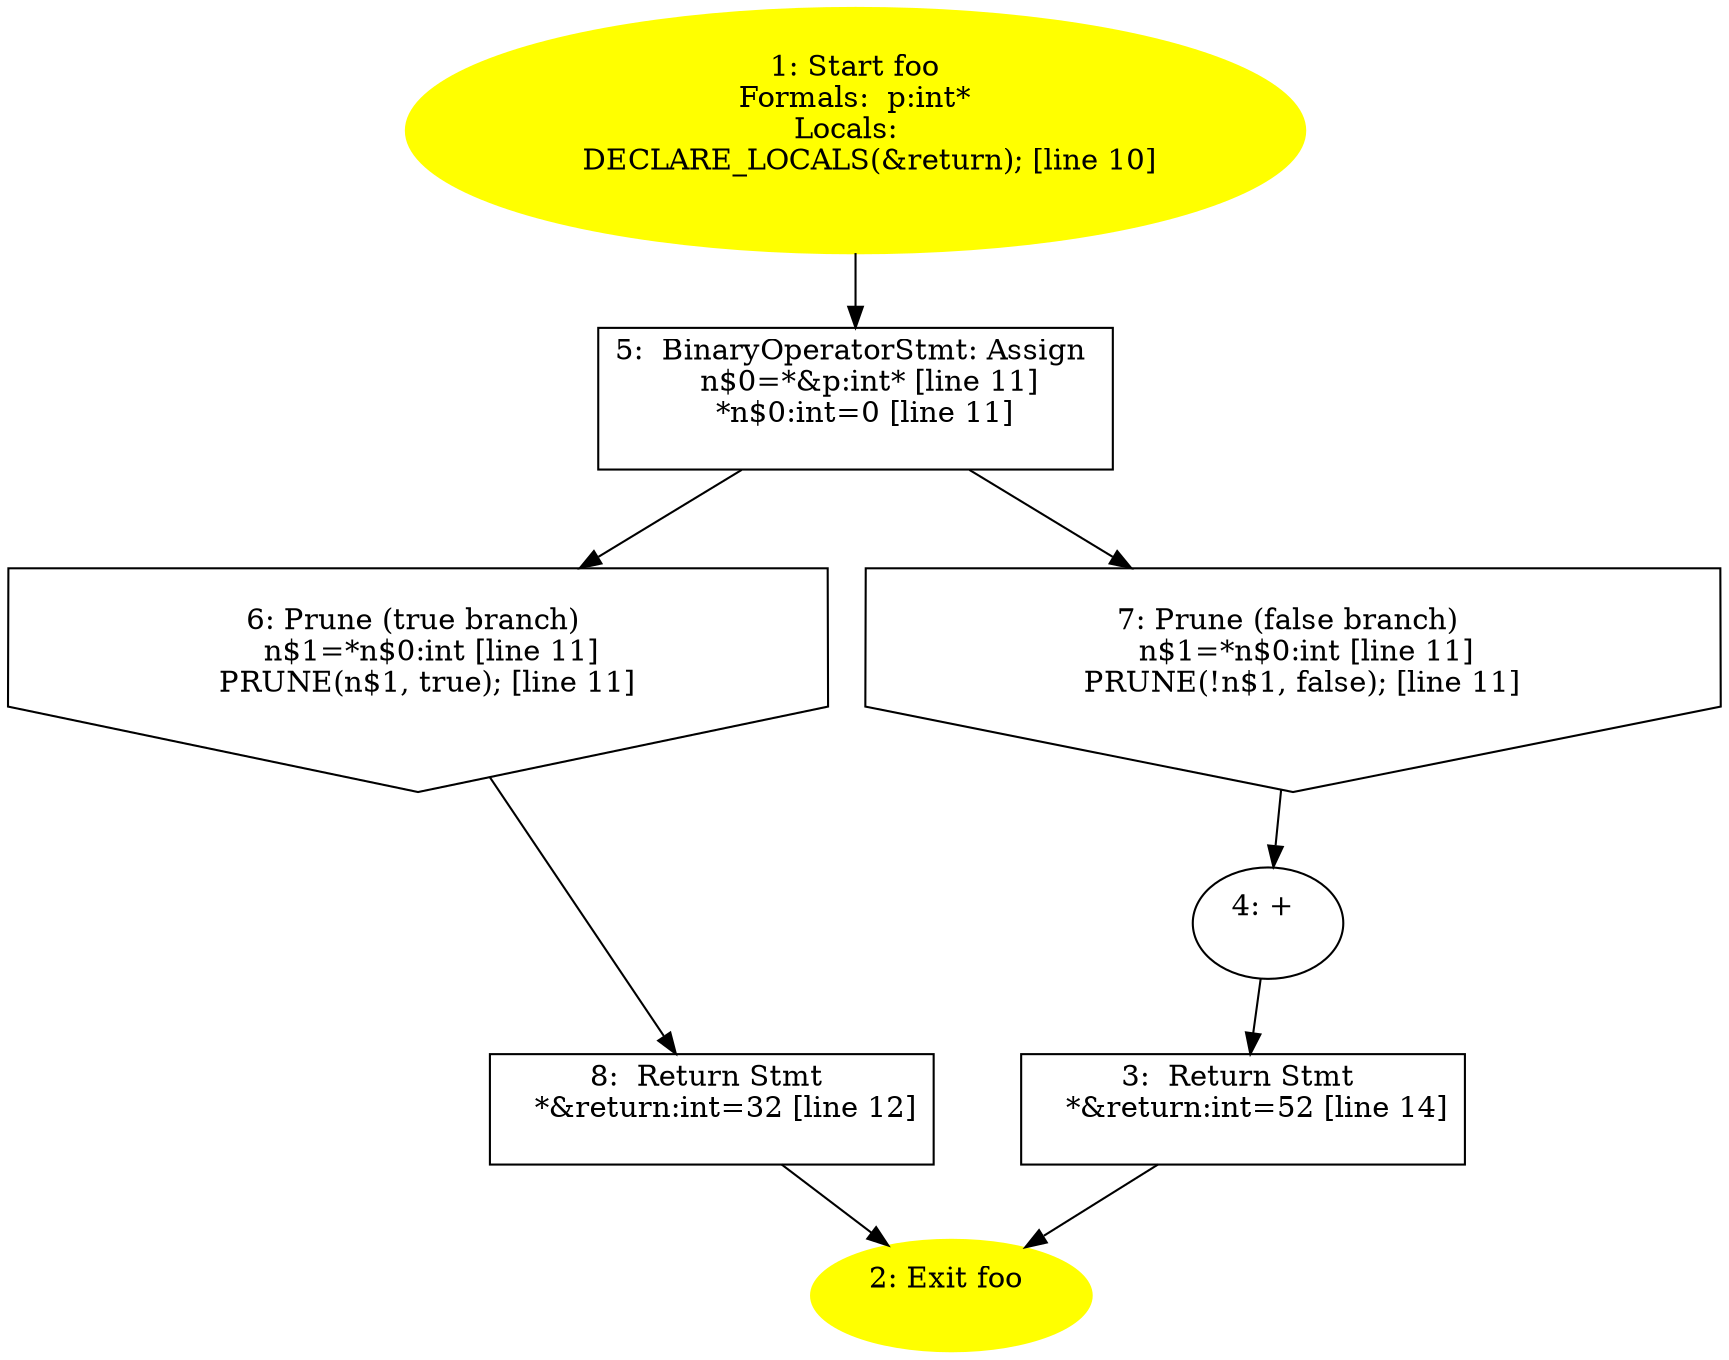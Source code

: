 /* @generated */
digraph iCFG {
"foo#_Z3fooPi.30cd597e78990b062da4cbfe00a5800f_1" [label="1: Start foo\nFormals:  p:int*\nLocals:  \n   DECLARE_LOCALS(&return); [line 10]\n " color=yellow style=filled]
	

	 "foo#_Z3fooPi.30cd597e78990b062da4cbfe00a5800f_1" -> "foo#_Z3fooPi.30cd597e78990b062da4cbfe00a5800f_5" ;
"foo#_Z3fooPi.30cd597e78990b062da4cbfe00a5800f_2" [label="2: Exit foo \n  " color=yellow style=filled]
	

"foo#_Z3fooPi.30cd597e78990b062da4cbfe00a5800f_3" [label="3:  Return Stmt \n   *&return:int=52 [line 14]\n " shape="box"]
	

	 "foo#_Z3fooPi.30cd597e78990b062da4cbfe00a5800f_3" -> "foo#_Z3fooPi.30cd597e78990b062da4cbfe00a5800f_2" ;
"foo#_Z3fooPi.30cd597e78990b062da4cbfe00a5800f_4" [label="4: + \n  " ]
	

	 "foo#_Z3fooPi.30cd597e78990b062da4cbfe00a5800f_4" -> "foo#_Z3fooPi.30cd597e78990b062da4cbfe00a5800f_3" ;
"foo#_Z3fooPi.30cd597e78990b062da4cbfe00a5800f_5" [label="5:  BinaryOperatorStmt: Assign \n   n$0=*&p:int* [line 11]\n  *n$0:int=0 [line 11]\n " shape="box"]
	

	 "foo#_Z3fooPi.30cd597e78990b062da4cbfe00a5800f_5" -> "foo#_Z3fooPi.30cd597e78990b062da4cbfe00a5800f_6" ;
	 "foo#_Z3fooPi.30cd597e78990b062da4cbfe00a5800f_5" -> "foo#_Z3fooPi.30cd597e78990b062da4cbfe00a5800f_7" ;
"foo#_Z3fooPi.30cd597e78990b062da4cbfe00a5800f_6" [label="6: Prune (true branch) \n   n$1=*n$0:int [line 11]\n  PRUNE(n$1, true); [line 11]\n " shape="invhouse"]
	

	 "foo#_Z3fooPi.30cd597e78990b062da4cbfe00a5800f_6" -> "foo#_Z3fooPi.30cd597e78990b062da4cbfe00a5800f_8" ;
"foo#_Z3fooPi.30cd597e78990b062da4cbfe00a5800f_7" [label="7: Prune (false branch) \n   n$1=*n$0:int [line 11]\n  PRUNE(!n$1, false); [line 11]\n " shape="invhouse"]
	

	 "foo#_Z3fooPi.30cd597e78990b062da4cbfe00a5800f_7" -> "foo#_Z3fooPi.30cd597e78990b062da4cbfe00a5800f_4" ;
"foo#_Z3fooPi.30cd597e78990b062da4cbfe00a5800f_8" [label="8:  Return Stmt \n   *&return:int=32 [line 12]\n " shape="box"]
	

	 "foo#_Z3fooPi.30cd597e78990b062da4cbfe00a5800f_8" -> "foo#_Z3fooPi.30cd597e78990b062da4cbfe00a5800f_2" ;
}
